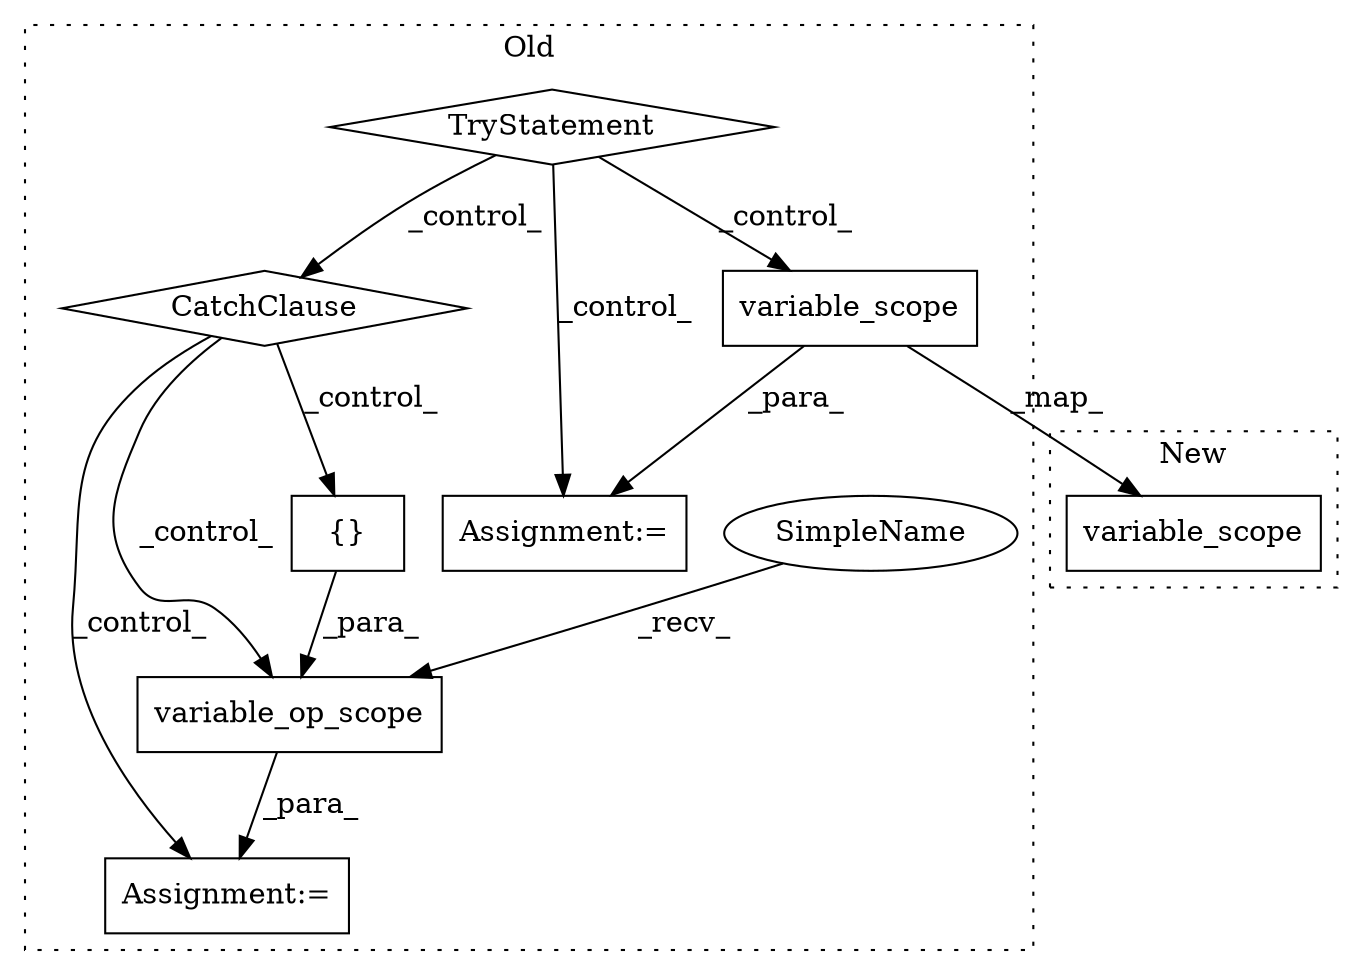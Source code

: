 digraph G {
subgraph cluster0 {
1 [label="variable_scope" a="32" s="33344,33395" l="15,1" shape="box"];
3 [label="variable_op_scope" a="32" s="33465,33519" l="18,1" shape="box"];
4 [label="{}" a="4" s="33492,33501" l="1,1" shape="box"];
5 [label="TryStatement" a="54" s="33314" l="4" shape="diamond"];
6 [label="CatchClause" a="12" s="33405,33437" l="11,2" shape="diamond"];
7 [label="Assignment:=" a="7" s="33453" l="1" shape="box"];
8 [label="Assignment:=" a="7" s="33332" l="1" shape="box"];
9 [label="SimpleName" a="42" s="33454" l="10" shape="ellipse"];
label = "Old";
style="dotted";
}
subgraph cluster1 {
2 [label="variable_scope" a="32" s="31639,31690" l="15,1" shape="box"];
label = "New";
style="dotted";
}
1 -> 2 [label="_map_"];
1 -> 8 [label="_para_"];
3 -> 7 [label="_para_"];
4 -> 3 [label="_para_"];
5 -> 1 [label="_control_"];
5 -> 8 [label="_control_"];
5 -> 6 [label="_control_"];
6 -> 7 [label="_control_"];
6 -> 4 [label="_control_"];
6 -> 3 [label="_control_"];
9 -> 3 [label="_recv_"];
}